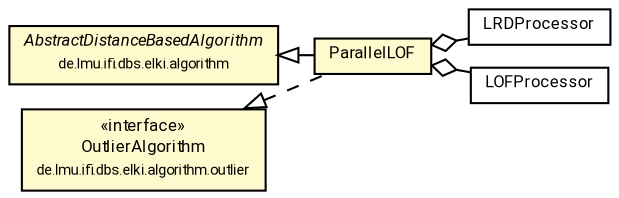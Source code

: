 #!/usr/local/bin/dot
#
# Class diagram 
# Generated by UMLGraph version R5_7_2-60-g0e99a6 (http://www.spinellis.gr/umlgraph/)
#

digraph G {
	graph [fontnames="svg"]
	edge [fontname="Roboto",fontsize=7,labelfontname="Roboto",labelfontsize=7,color="black"];
	node [fontname="Roboto",fontcolor="black",fontsize=8,shape=plaintext,margin=0,width=0,height=0];
	nodesep=0.15;
	ranksep=0.25;
	rankdir=LR;
	// de.lmu.ifi.dbs.elki.algorithm.AbstractDistanceBasedAlgorithm<O, R extends de.lmu.ifi.dbs.elki.result.Result>
	c7996830 [label=<<table title="de.lmu.ifi.dbs.elki.algorithm.AbstractDistanceBasedAlgorithm" border="0" cellborder="1" cellspacing="0" cellpadding="2" bgcolor="LemonChiffon" href="../../../AbstractDistanceBasedAlgorithm.html" target="_parent">
		<tr><td><table border="0" cellspacing="0" cellpadding="1">
		<tr><td align="center" balign="center"> <font face="Roboto"><i>AbstractDistanceBasedAlgorithm</i></font> </td></tr>
		<tr><td align="center" balign="center"> <font face="Roboto" point-size="7.0">de.lmu.ifi.dbs.elki.algorithm</font> </td></tr>
		</table></td></tr>
		</table>>, URL="../../../AbstractDistanceBasedAlgorithm.html"];
	// de.lmu.ifi.dbs.elki.algorithm.outlier.OutlierAlgorithm
	c7998712 [label=<<table title="de.lmu.ifi.dbs.elki.algorithm.outlier.OutlierAlgorithm" border="0" cellborder="1" cellspacing="0" cellpadding="2" bgcolor="LemonChiffon" href="../../OutlierAlgorithm.html" target="_parent">
		<tr><td><table border="0" cellspacing="0" cellpadding="1">
		<tr><td align="center" balign="center"> &#171;interface&#187; </td></tr>
		<tr><td align="center" balign="center"> <font face="Roboto">OutlierAlgorithm</font> </td></tr>
		<tr><td align="center" balign="center"> <font face="Roboto" point-size="7.0">de.lmu.ifi.dbs.elki.algorithm.outlier</font> </td></tr>
		</table></td></tr>
		</table>>, URL="../../OutlierAlgorithm.html"];
	// de.lmu.ifi.dbs.elki.algorithm.outlier.lof.parallel.LRDProcessor
	c7998794 [label=<<table title="de.lmu.ifi.dbs.elki.algorithm.outlier.lof.parallel.LRDProcessor" border="0" cellborder="1" cellspacing="0" cellpadding="2" href="LRDProcessor.html" target="_parent">
		<tr><td><table border="0" cellspacing="0" cellpadding="1">
		<tr><td align="center" balign="center"> <font face="Roboto">LRDProcessor</font> </td></tr>
		</table></td></tr>
		</table>>, URL="LRDProcessor.html"];
	// de.lmu.ifi.dbs.elki.algorithm.outlier.lof.parallel.LOFProcessor
	c7998796 [label=<<table title="de.lmu.ifi.dbs.elki.algorithm.outlier.lof.parallel.LOFProcessor" border="0" cellborder="1" cellspacing="0" cellpadding="2" href="LOFProcessor.html" target="_parent">
		<tr><td><table border="0" cellspacing="0" cellpadding="1">
		<tr><td align="center" balign="center"> <font face="Roboto">LOFProcessor</font> </td></tr>
		</table></td></tr>
		</table>>, URL="LOFProcessor.html"];
	// de.lmu.ifi.dbs.elki.algorithm.outlier.lof.parallel.ParallelLOF<O>
	c7998800 [label=<<table title="de.lmu.ifi.dbs.elki.algorithm.outlier.lof.parallel.ParallelLOF" border="0" cellborder="1" cellspacing="0" cellpadding="2" bgcolor="lemonChiffon" href="ParallelLOF.html" target="_parent">
		<tr><td><table border="0" cellspacing="0" cellpadding="1">
		<tr><td align="center" balign="center"> <font face="Roboto">ParallelLOF</font> </td></tr>
		</table></td></tr>
		</table>>, URL="ParallelLOF.html"];
	// de.lmu.ifi.dbs.elki.algorithm.outlier.lof.parallel.ParallelLOF<O> extends de.lmu.ifi.dbs.elki.algorithm.AbstractDistanceBasedAlgorithm<O, R extends de.lmu.ifi.dbs.elki.result.Result>
	c7996830 -> c7998800 [arrowtail=empty,dir=back,weight=10];
	// de.lmu.ifi.dbs.elki.algorithm.outlier.lof.parallel.ParallelLOF<O> implements de.lmu.ifi.dbs.elki.algorithm.outlier.OutlierAlgorithm
	c7998712 -> c7998800 [arrowtail=empty,style=dashed,dir=back,weight=9];
	// de.lmu.ifi.dbs.elki.algorithm.outlier.lof.parallel.ParallelLOF<O> has de.lmu.ifi.dbs.elki.algorithm.outlier.lof.parallel.LRDProcessor
	c7998800 -> c7998794 [arrowhead=none,arrowtail=ediamond,dir=back,weight=4];
	// de.lmu.ifi.dbs.elki.algorithm.outlier.lof.parallel.ParallelLOF<O> has de.lmu.ifi.dbs.elki.algorithm.outlier.lof.parallel.LOFProcessor
	c7998800 -> c7998796 [arrowhead=none,arrowtail=ediamond,dir=back,weight=4];
}

